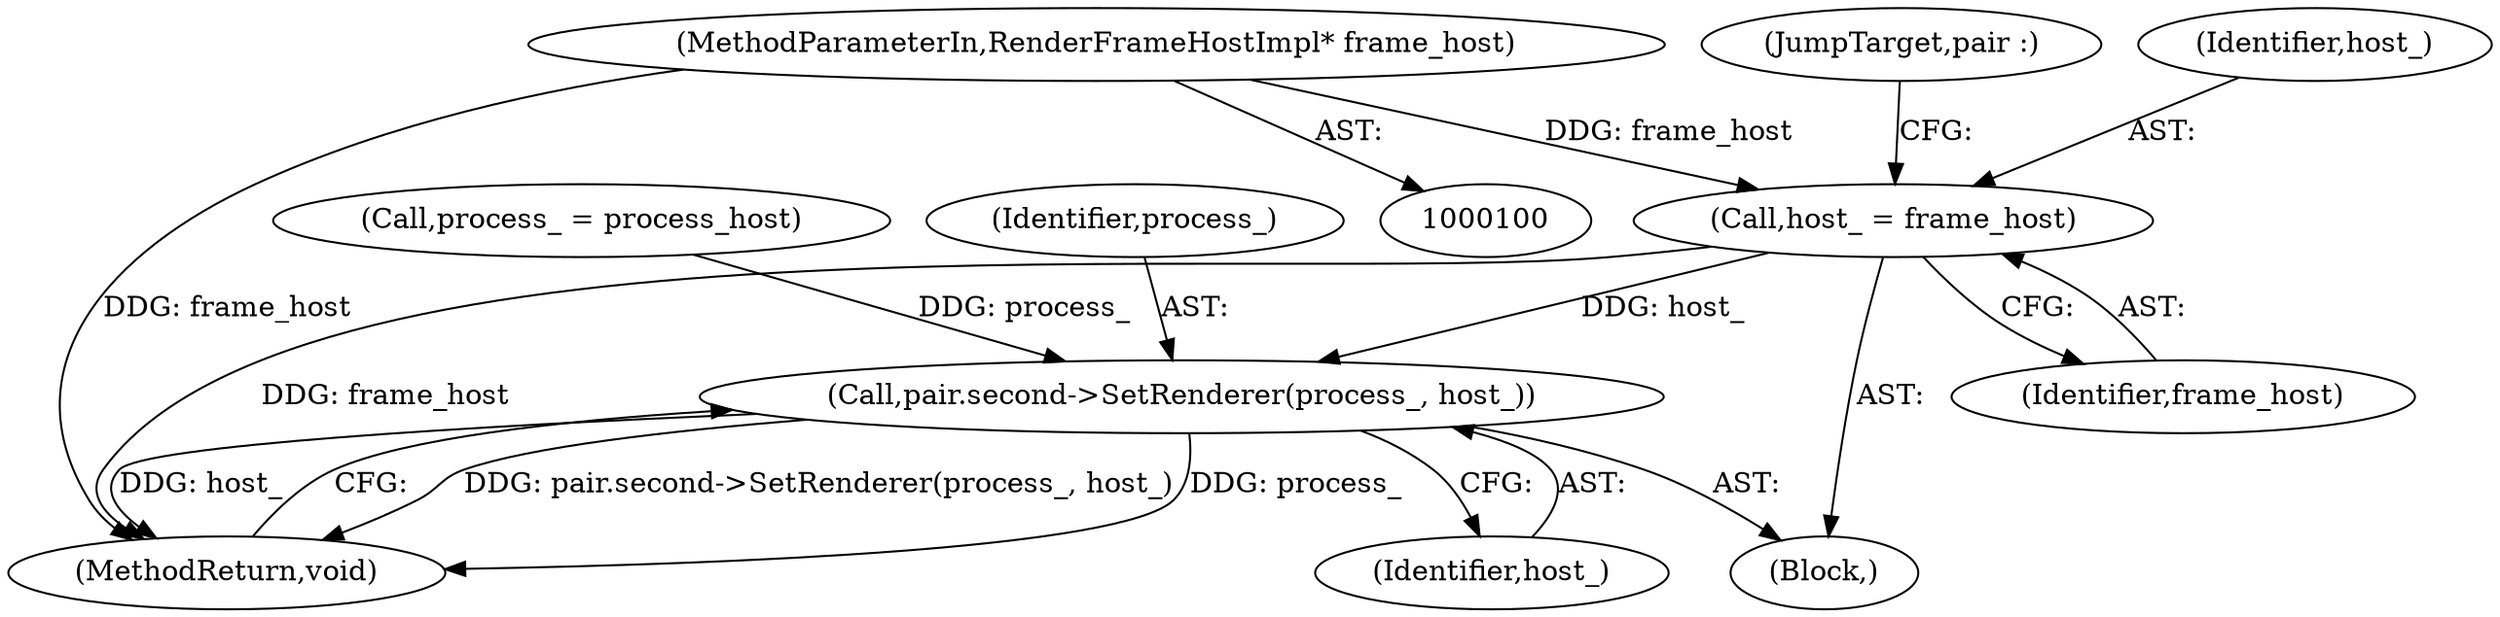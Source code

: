 digraph "1_Chrome_3c8e4852477d5b1e2da877808c998dc57db9460f_2@pointer" {
"1000102" [label="(MethodParameterIn,RenderFrameHostImpl* frame_host)"];
"1000107" [label="(Call,host_ = frame_host)"];
"1000111" [label="(Call,pair.second->SetRenderer(process_, host_))"];
"1000108" [label="(Identifier,host_)"];
"1000104" [label="(Call,process_ = process_host)"];
"1000102" [label="(MethodParameterIn,RenderFrameHostImpl* frame_host)"];
"1000110" [label="(JumpTarget,pair :)"];
"1000111" [label="(Call,pair.second->SetRenderer(process_, host_))"];
"1000114" [label="(MethodReturn,void)"];
"1000113" [label="(Identifier,host_)"];
"1000107" [label="(Call,host_ = frame_host)"];
"1000109" [label="(Identifier,frame_host)"];
"1000112" [label="(Identifier,process_)"];
"1000103" [label="(Block,)"];
"1000102" -> "1000100"  [label="AST: "];
"1000102" -> "1000114"  [label="DDG: frame_host"];
"1000102" -> "1000107"  [label="DDG: frame_host"];
"1000107" -> "1000103"  [label="AST: "];
"1000107" -> "1000109"  [label="CFG: "];
"1000108" -> "1000107"  [label="AST: "];
"1000109" -> "1000107"  [label="AST: "];
"1000110" -> "1000107"  [label="CFG: "];
"1000107" -> "1000114"  [label="DDG: frame_host"];
"1000107" -> "1000111"  [label="DDG: host_"];
"1000111" -> "1000103"  [label="AST: "];
"1000111" -> "1000113"  [label="CFG: "];
"1000112" -> "1000111"  [label="AST: "];
"1000113" -> "1000111"  [label="AST: "];
"1000114" -> "1000111"  [label="CFG: "];
"1000111" -> "1000114"  [label="DDG: pair.second->SetRenderer(process_, host_)"];
"1000111" -> "1000114"  [label="DDG: process_"];
"1000111" -> "1000114"  [label="DDG: host_"];
"1000104" -> "1000111"  [label="DDG: process_"];
}
